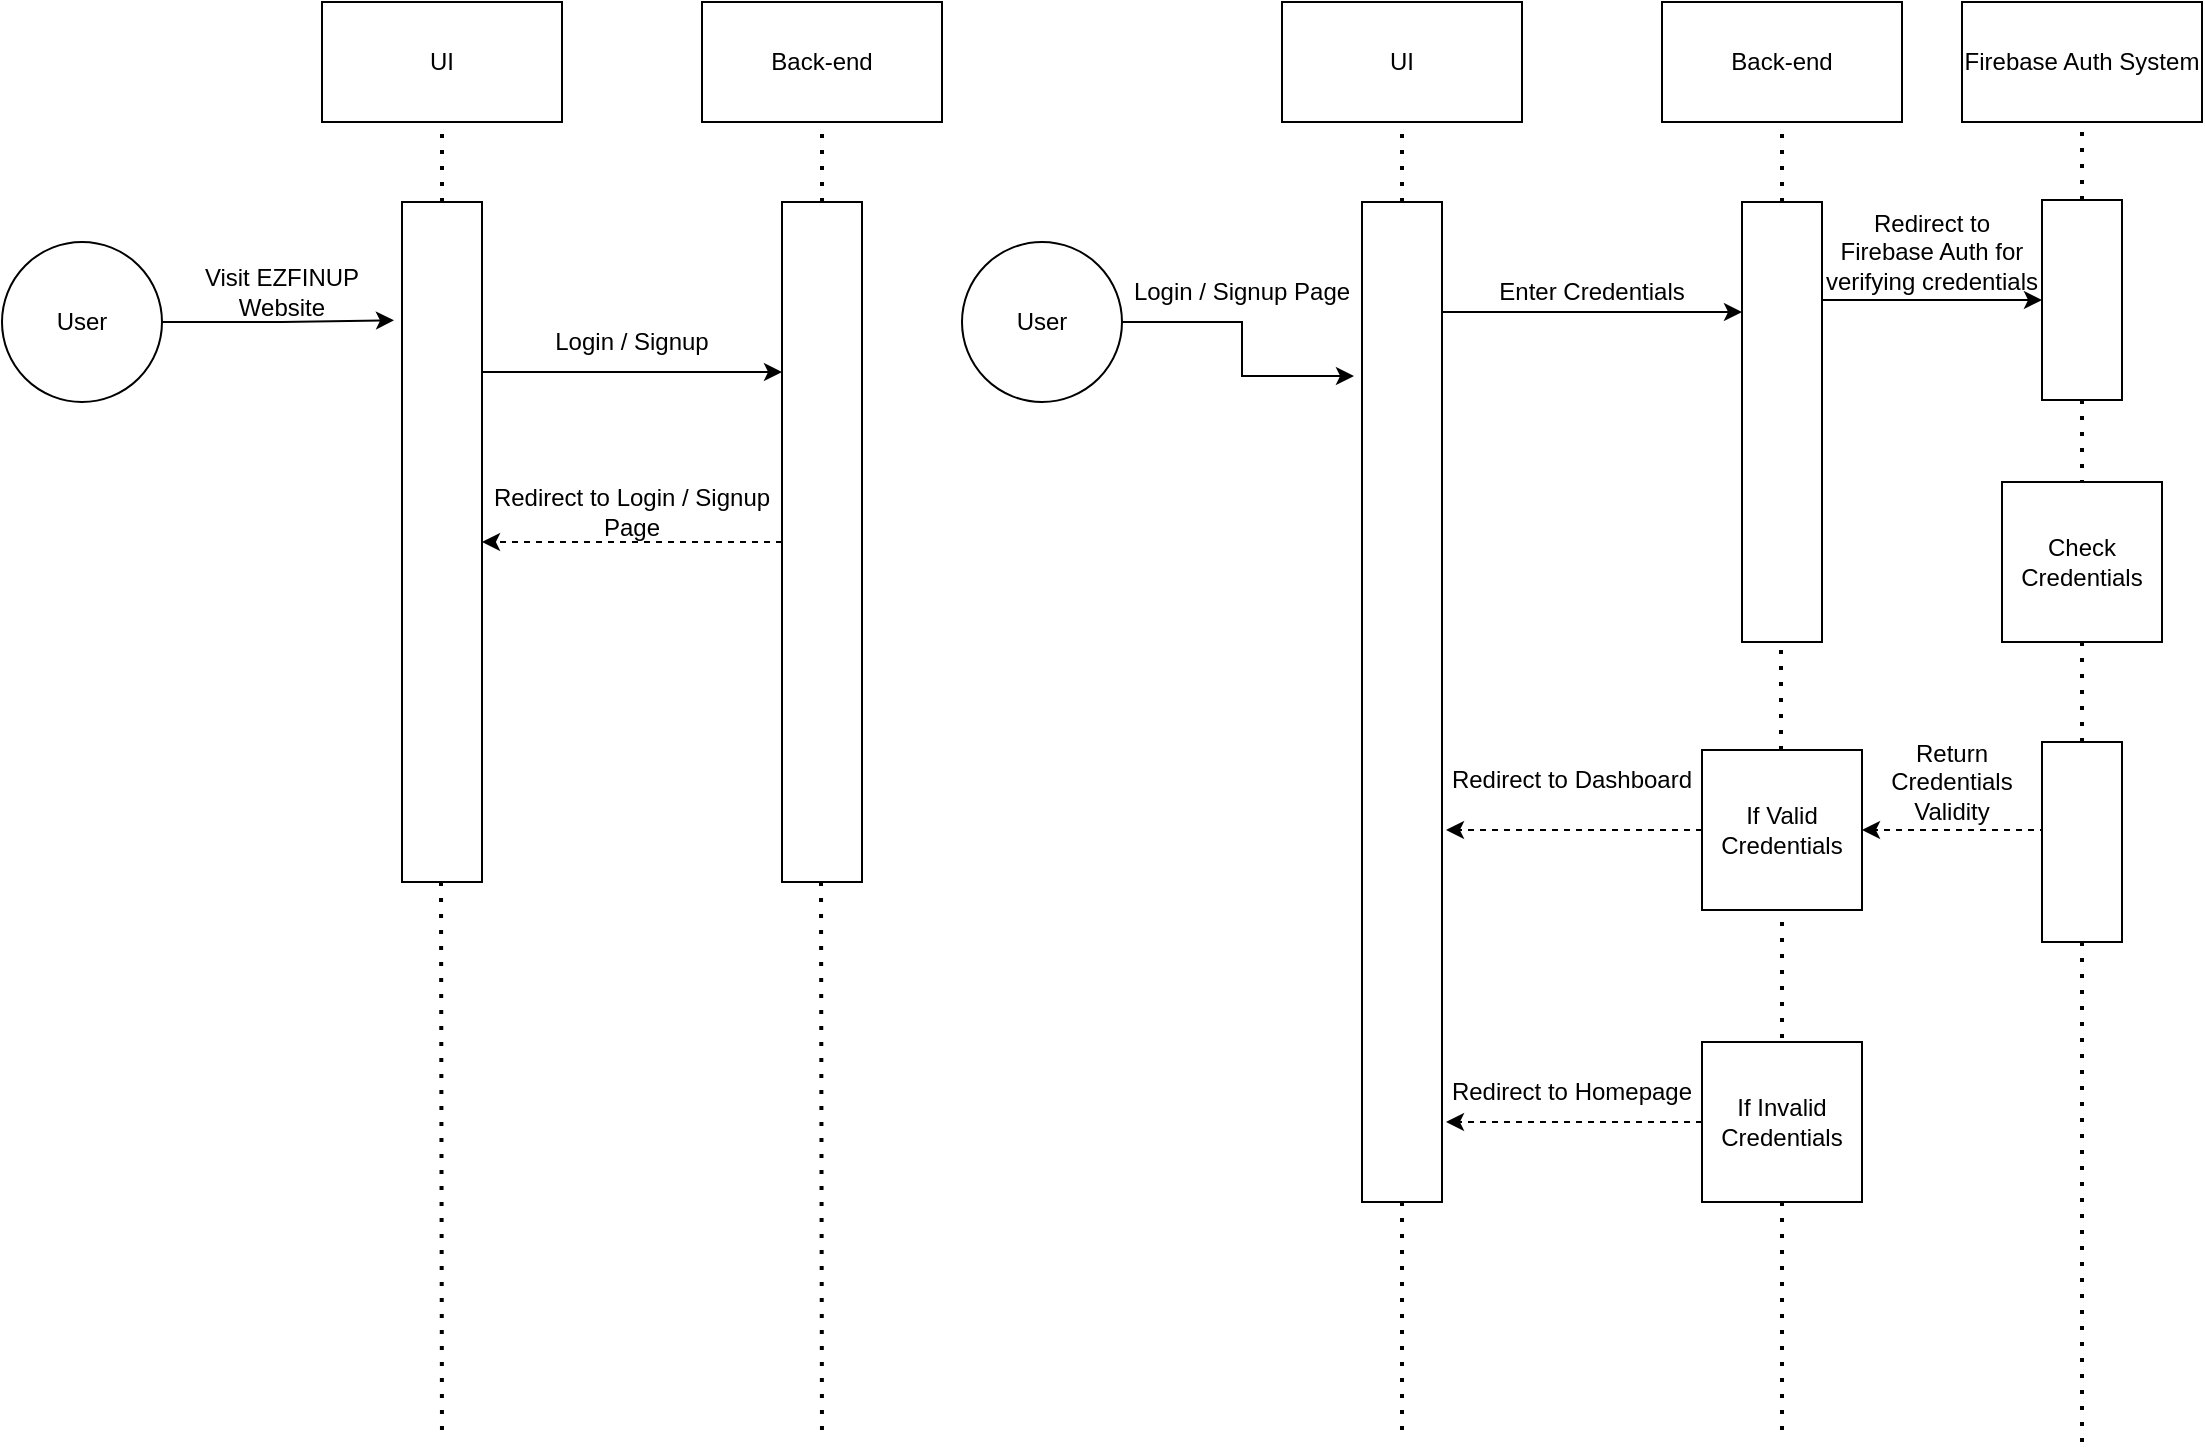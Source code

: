 <mxfile version="14.6.4" type="device" pages="3"><diagram id="YVi85XMB9HcHqDq-kvi_" name="Homepage and Login / Signup"><mxGraphModel dx="1298" dy="865" grid="1" gridSize="10" guides="1" tooltips="1" connect="1" arrows="1" fold="1" page="1" pageScale="1" pageWidth="1169" pageHeight="827" math="0" shadow="0"><root><mxCell id="0"/><mxCell id="1" parent="0"/><mxCell id="x1PuHi5cW7PGKA37U-5k-1" value="UI" style="rounded=0;whiteSpace=wrap;html=1;" vertex="1" parent="1"><mxGeometry x="200" y="40" width="120" height="60" as="geometry"/></mxCell><mxCell id="x1PuHi5cW7PGKA37U-5k-15" style="edgeStyle=orthogonalEdgeStyle;rounded=0;orthogonalLoop=1;jettySize=auto;html=1;exitX=0.25;exitY=0;exitDx=0;exitDy=0;entryX=0.25;entryY=1;entryDx=0;entryDy=0;" edge="1" parent="1" source="x1PuHi5cW7PGKA37U-5k-2" target="x1PuHi5cW7PGKA37U-5k-11"><mxGeometry relative="1" as="geometry"/></mxCell><mxCell id="x1PuHi5cW7PGKA37U-5k-2" value="" style="rounded=0;whiteSpace=wrap;html=1;rotation=90;" vertex="1" parent="1"><mxGeometry x="90" y="290" width="340" height="40" as="geometry"/></mxCell><mxCell id="x1PuHi5cW7PGKA37U-5k-5" value="" style="endArrow=none;dashed=1;html=1;dashPattern=1 3;strokeWidth=2;entryX=0.5;entryY=1;entryDx=0;entryDy=0;exitX=0;exitY=0.5;exitDx=0;exitDy=0;" edge="1" parent="1" source="x1PuHi5cW7PGKA37U-5k-2" target="x1PuHi5cW7PGKA37U-5k-1"><mxGeometry width="50" height="50" relative="1" as="geometry"><mxPoint x="235" y="150" as="sourcePoint"/><mxPoint x="285" y="100" as="targetPoint"/></mxGeometry></mxCell><mxCell id="x1PuHi5cW7PGKA37U-5k-6" value="" style="endArrow=none;dashed=1;html=1;dashPattern=1 3;strokeWidth=2;exitX=0;exitY=0.5;exitDx=0;exitDy=0;" edge="1" parent="1"><mxGeometry width="50" height="50" relative="1" as="geometry"><mxPoint x="259.5" y="480" as="sourcePoint"/><mxPoint x="260" y="760" as="targetPoint"/></mxGeometry></mxCell><mxCell id="x1PuHi5cW7PGKA37U-5k-8" style="edgeStyle=orthogonalEdgeStyle;rounded=0;orthogonalLoop=1;jettySize=auto;html=1;entryX=0.174;entryY=1.1;entryDx=0;entryDy=0;entryPerimeter=0;" edge="1" parent="1" source="x1PuHi5cW7PGKA37U-5k-7" target="x1PuHi5cW7PGKA37U-5k-2"><mxGeometry relative="1" as="geometry"/></mxCell><mxCell id="x1PuHi5cW7PGKA37U-5k-7" value="User" style="ellipse;whiteSpace=wrap;html=1;aspect=fixed;" vertex="1" parent="1"><mxGeometry x="40" y="160" width="80" height="80" as="geometry"/></mxCell><mxCell id="x1PuHi5cW7PGKA37U-5k-9" value="Visit EZFINUP Website" style="text;html=1;strokeColor=none;fillColor=none;align=center;verticalAlign=middle;whiteSpace=wrap;rounded=0;" vertex="1" parent="1"><mxGeometry x="120" y="170" width="120" height="30" as="geometry"/></mxCell><mxCell id="x1PuHi5cW7PGKA37U-5k-10" value="Back-end" style="rounded=0;whiteSpace=wrap;html=1;" vertex="1" parent="1"><mxGeometry x="390" y="40" width="120" height="60" as="geometry"/></mxCell><mxCell id="x1PuHi5cW7PGKA37U-5k-18" style="edgeStyle=orthogonalEdgeStyle;rounded=0;orthogonalLoop=1;jettySize=auto;html=1;entryX=0.5;entryY=0;entryDx=0;entryDy=0;dashed=1;" edge="1" parent="1" source="x1PuHi5cW7PGKA37U-5k-11" target="x1PuHi5cW7PGKA37U-5k-2"><mxGeometry relative="1" as="geometry"/></mxCell><mxCell id="x1PuHi5cW7PGKA37U-5k-11" value="" style="rounded=0;whiteSpace=wrap;html=1;rotation=90;" vertex="1" parent="1"><mxGeometry x="280" y="290" width="340" height="40" as="geometry"/></mxCell><mxCell id="x1PuHi5cW7PGKA37U-5k-12" value="" style="endArrow=none;dashed=1;html=1;dashPattern=1 3;strokeWidth=2;entryX=0.5;entryY=1;entryDx=0;entryDy=0;exitX=0;exitY=0.5;exitDx=0;exitDy=0;" edge="1" parent="1" source="x1PuHi5cW7PGKA37U-5k-11"><mxGeometry width="50" height="50" relative="1" as="geometry"><mxPoint x="425" y="150" as="sourcePoint"/><mxPoint x="450" y="100" as="targetPoint"/></mxGeometry></mxCell><mxCell id="x1PuHi5cW7PGKA37U-5k-13" value="" style="endArrow=none;dashed=1;html=1;dashPattern=1 3;strokeWidth=2;exitX=0;exitY=0.5;exitDx=0;exitDy=0;" edge="1" parent="1"><mxGeometry width="50" height="50" relative="1" as="geometry"><mxPoint x="449.5" y="480" as="sourcePoint"/><mxPoint x="450" y="760" as="targetPoint"/></mxGeometry></mxCell><mxCell id="x1PuHi5cW7PGKA37U-5k-17" value="Login / Signup" style="text;html=1;strokeColor=none;fillColor=none;align=center;verticalAlign=middle;whiteSpace=wrap;rounded=0;" vertex="1" parent="1"><mxGeometry x="310" y="200" width="90" height="20" as="geometry"/></mxCell><mxCell id="x1PuHi5cW7PGKA37U-5k-19" value="Redirect to Login / Signup Page" style="text;html=1;strokeColor=none;fillColor=none;align=center;verticalAlign=middle;whiteSpace=wrap;rounded=0;" vertex="1" parent="1"><mxGeometry x="280" y="280" width="150" height="30" as="geometry"/></mxCell><mxCell id="x1PuHi5cW7PGKA37U-5k-20" value="UI" style="rounded=0;whiteSpace=wrap;html=1;" vertex="1" parent="1"><mxGeometry x="680" y="40" width="120" height="60" as="geometry"/></mxCell><mxCell id="x1PuHi5cW7PGKA37U-5k-55" style="edgeStyle=orthogonalEdgeStyle;rounded=0;orthogonalLoop=1;jettySize=auto;html=1;exitX=0.25;exitY=0;exitDx=0;exitDy=0;entryX=0.25;entryY=1;entryDx=0;entryDy=0;" edge="1" parent="1" source="x1PuHi5cW7PGKA37U-5k-22" target="x1PuHi5cW7PGKA37U-5k-30"><mxGeometry relative="1" as="geometry"><Array as="points"><mxPoint x="760" y="195"/></Array></mxGeometry></mxCell><mxCell id="x1PuHi5cW7PGKA37U-5k-22" value="" style="rounded=0;whiteSpace=wrap;html=1;rotation=90;" vertex="1" parent="1"><mxGeometry x="490" y="370" width="500" height="40" as="geometry"/></mxCell><mxCell id="x1PuHi5cW7PGKA37U-5k-23" value="" style="endArrow=none;dashed=1;html=1;dashPattern=1 3;strokeWidth=2;entryX=0.5;entryY=1;entryDx=0;entryDy=0;exitX=0;exitY=0.5;exitDx=0;exitDy=0;" edge="1" parent="1" source="x1PuHi5cW7PGKA37U-5k-22" target="x1PuHi5cW7PGKA37U-5k-20"><mxGeometry width="50" height="50" relative="1" as="geometry"><mxPoint x="715" y="150" as="sourcePoint"/><mxPoint x="765" y="100" as="targetPoint"/></mxGeometry></mxCell><mxCell id="x1PuHi5cW7PGKA37U-5k-24" value="" style="endArrow=none;dashed=1;html=1;dashPattern=1 3;strokeWidth=2;" edge="1" parent="1"><mxGeometry width="50" height="50" relative="1" as="geometry"><mxPoint x="740" y="640" as="sourcePoint"/><mxPoint x="740" y="760" as="targetPoint"/></mxGeometry></mxCell><mxCell id="x1PuHi5cW7PGKA37U-5k-25" style="edgeStyle=orthogonalEdgeStyle;rounded=0;orthogonalLoop=1;jettySize=auto;html=1;entryX=0.174;entryY=1.1;entryDx=0;entryDy=0;entryPerimeter=0;" edge="1" parent="1" source="x1PuHi5cW7PGKA37U-5k-26" target="x1PuHi5cW7PGKA37U-5k-22"><mxGeometry relative="1" as="geometry"/></mxCell><mxCell id="x1PuHi5cW7PGKA37U-5k-26" value="User" style="ellipse;whiteSpace=wrap;html=1;aspect=fixed;" vertex="1" parent="1"><mxGeometry x="520" y="160" width="80" height="80" as="geometry"/></mxCell><mxCell id="x1PuHi5cW7PGKA37U-5k-27" value="Login / Signup Page" style="text;html=1;strokeColor=none;fillColor=none;align=center;verticalAlign=middle;whiteSpace=wrap;rounded=0;" vertex="1" parent="1"><mxGeometry x="600" y="170" width="120" height="30" as="geometry"/></mxCell><mxCell id="x1PuHi5cW7PGKA37U-5k-28" value="Back-end" style="rounded=0;whiteSpace=wrap;html=1;" vertex="1" parent="1"><mxGeometry x="870" y="40" width="120" height="60" as="geometry"/></mxCell><mxCell id="x1PuHi5cW7PGKA37U-5k-47" style="edgeStyle=orthogonalEdgeStyle;rounded=0;orthogonalLoop=1;jettySize=auto;html=1;exitX=0.25;exitY=0;exitDx=0;exitDy=0;entryX=0.5;entryY=1;entryDx=0;entryDy=0;" edge="1" parent="1" source="x1PuHi5cW7PGKA37U-5k-30" target="x1PuHi5cW7PGKA37U-5k-44"><mxGeometry relative="1" as="geometry"><Array as="points"><mxPoint x="950" y="189"/></Array></mxGeometry></mxCell><mxCell id="x1PuHi5cW7PGKA37U-5k-30" value="" style="rounded=0;whiteSpace=wrap;html=1;rotation=90;" vertex="1" parent="1"><mxGeometry x="820" y="230" width="220" height="40" as="geometry"/></mxCell><mxCell id="x1PuHi5cW7PGKA37U-5k-31" value="" style="endArrow=none;dashed=1;html=1;dashPattern=1 3;strokeWidth=2;entryX=0.5;entryY=1;entryDx=0;entryDy=0;exitX=0;exitY=0.5;exitDx=0;exitDy=0;" edge="1" parent="1" source="x1PuHi5cW7PGKA37U-5k-30"><mxGeometry width="50" height="50" relative="1" as="geometry"><mxPoint x="905" y="150" as="sourcePoint"/><mxPoint x="930" y="100" as="targetPoint"/></mxGeometry></mxCell><mxCell id="x1PuHi5cW7PGKA37U-5k-32" value="" style="endArrow=none;dashed=1;html=1;dashPattern=1 3;strokeWidth=2;exitX=0.5;exitY=1;exitDx=0;exitDy=0;startArrow=none;" edge="1" parent="1" source="x1PuHi5cW7PGKA37U-5k-60"><mxGeometry width="50" height="50" relative="1" as="geometry"><mxPoint x="929.5" y="480" as="sourcePoint"/><mxPoint x="930" y="760" as="targetPoint"/></mxGeometry></mxCell><mxCell id="x1PuHi5cW7PGKA37U-5k-33" value="Enter Credentials" style="text;html=1;strokeColor=none;fillColor=none;align=center;verticalAlign=middle;whiteSpace=wrap;rounded=0;" vertex="1" parent="1"><mxGeometry x="760" y="175" width="150" height="20" as="geometry"/></mxCell><mxCell id="x1PuHi5cW7PGKA37U-5k-34" value="Redirect to Dashboard" style="text;html=1;strokeColor=none;fillColor=none;align=center;verticalAlign=middle;whiteSpace=wrap;rounded=0;" vertex="1" parent="1"><mxGeometry x="760" y="414" width="130" height="30" as="geometry"/></mxCell><mxCell id="x1PuHi5cW7PGKA37U-5k-39" value="Check Credentials" style="whiteSpace=wrap;html=1;aspect=fixed;" vertex="1" parent="1"><mxGeometry x="1040" y="280" width="80" height="80" as="geometry"/></mxCell><mxCell id="x1PuHi5cW7PGKA37U-5k-40" value="Firebase Auth System" style="rounded=0;whiteSpace=wrap;html=1;" vertex="1" parent="1"><mxGeometry x="1020" y="40" width="120" height="60" as="geometry"/></mxCell><mxCell id="x1PuHi5cW7PGKA37U-5k-44" value="" style="rounded=0;whiteSpace=wrap;html=1;rotation=90;" vertex="1" parent="1"><mxGeometry x="1030" y="169" width="100" height="40" as="geometry"/></mxCell><mxCell id="x1PuHi5cW7PGKA37U-5k-45" value="" style="endArrow=none;dashed=1;html=1;dashPattern=1 3;strokeWidth=2;entryX=0.5;entryY=1;entryDx=0;entryDy=0;exitX=0;exitY=0.5;exitDx=0;exitDy=0;" edge="1" parent="1" source="x1PuHi5cW7PGKA37U-5k-44"><mxGeometry width="50" height="50" relative="1" as="geometry"><mxPoint x="1055" y="149" as="sourcePoint"/><mxPoint x="1080" y="99" as="targetPoint"/></mxGeometry></mxCell><mxCell id="x1PuHi5cW7PGKA37U-5k-46" value="" style="endArrow=none;dashed=1;html=1;dashPattern=1 3;strokeWidth=2;" edge="1" parent="1" source="x1PuHi5cW7PGKA37U-5k-44"><mxGeometry width="50" height="50" relative="1" as="geometry"><mxPoint x="1079.5" y="479" as="sourcePoint"/><mxPoint x="1080" y="280" as="targetPoint"/></mxGeometry></mxCell><mxCell id="x1PuHi5cW7PGKA37U-5k-48" value="Redirect to Firebase Auth for verifying credentials" style="text;html=1;strokeColor=none;fillColor=none;align=center;verticalAlign=middle;whiteSpace=wrap;rounded=0;" vertex="1" parent="1"><mxGeometry x="950" y="140" width="110" height="50" as="geometry"/></mxCell><mxCell id="x1PuHi5cW7PGKA37U-5k-49" value="" style="endArrow=none;dashed=1;html=1;dashPattern=1 3;strokeWidth=2;startArrow=none;" edge="1" parent="1" source="x1PuHi5cW7PGKA37U-5k-51"><mxGeometry width="50" height="50" relative="1" as="geometry"><mxPoint x="1080" y="760" as="sourcePoint"/><mxPoint x="1080" y="360" as="targetPoint"/></mxGeometry></mxCell><mxCell id="x1PuHi5cW7PGKA37U-5k-66" style="edgeStyle=orthogonalEdgeStyle;rounded=0;orthogonalLoop=1;jettySize=auto;html=1;exitX=1;exitY=1;exitDx=0;exitDy=0;entryX=1;entryY=0.5;entryDx=0;entryDy=0;dashed=1;" edge="1" parent="1" source="x1PuHi5cW7PGKA37U-5k-51" target="x1PuHi5cW7PGKA37U-5k-58"><mxGeometry relative="1" as="geometry"><Array as="points"><mxPoint x="1060" y="454"/></Array></mxGeometry></mxCell><mxCell id="x1PuHi5cW7PGKA37U-5k-51" value="" style="rounded=0;whiteSpace=wrap;html=1;rotation=90;" vertex="1" parent="1"><mxGeometry x="1030" y="440" width="100" height="40" as="geometry"/></mxCell><mxCell id="x1PuHi5cW7PGKA37U-5k-52" value="" style="endArrow=none;dashed=1;html=1;dashPattern=1 3;strokeWidth=2;" edge="1" parent="1" target="x1PuHi5cW7PGKA37U-5k-51"><mxGeometry width="50" height="50" relative="1" as="geometry"><mxPoint x="1080" y="760" as="sourcePoint"/><mxPoint x="1080" y="360" as="targetPoint"/></mxGeometry></mxCell><mxCell id="x1PuHi5cW7PGKA37U-5k-56" value="" style="endArrow=none;dashed=1;html=1;dashPattern=1 3;strokeWidth=2;startArrow=none;" edge="1" parent="1"><mxGeometry width="50" height="50" relative="1" as="geometry"><mxPoint x="929.5" y="414" as="sourcePoint"/><mxPoint x="929.5" y="364" as="targetPoint"/></mxGeometry></mxCell><mxCell id="x1PuHi5cW7PGKA37U-5k-62" style="edgeStyle=orthogonalEdgeStyle;rounded=0;orthogonalLoop=1;jettySize=auto;html=1;entryX=0.628;entryY=-0.05;entryDx=0;entryDy=0;entryPerimeter=0;dashed=1;" edge="1" parent="1" source="x1PuHi5cW7PGKA37U-5k-58" target="x1PuHi5cW7PGKA37U-5k-22"><mxGeometry relative="1" as="geometry"/></mxCell><mxCell id="x1PuHi5cW7PGKA37U-5k-58" value="If Valid Credentials" style="whiteSpace=wrap;html=1;aspect=fixed;" vertex="1" parent="1"><mxGeometry x="890" y="414" width="80" height="80" as="geometry"/></mxCell><mxCell id="x1PuHi5cW7PGKA37U-5k-63" style="edgeStyle=orthogonalEdgeStyle;rounded=0;orthogonalLoop=1;jettySize=auto;html=1;entryX=0.92;entryY=-0.05;entryDx=0;entryDy=0;entryPerimeter=0;dashed=1;" edge="1" parent="1" source="x1PuHi5cW7PGKA37U-5k-60" target="x1PuHi5cW7PGKA37U-5k-22"><mxGeometry relative="1" as="geometry"/></mxCell><mxCell id="x1PuHi5cW7PGKA37U-5k-60" value="If Invalid Credentials" style="whiteSpace=wrap;html=1;aspect=fixed;" vertex="1" parent="1"><mxGeometry x="890" y="560" width="80" height="80" as="geometry"/></mxCell><mxCell id="x1PuHi5cW7PGKA37U-5k-61" value="" style="endArrow=none;dashed=1;html=1;dashPattern=1 3;strokeWidth=2;" edge="1" parent="1" target="x1PuHi5cW7PGKA37U-5k-60"><mxGeometry width="50" height="50" relative="1" as="geometry"><mxPoint x="930" y="500" as="sourcePoint"/><mxPoint x="930" y="760" as="targetPoint"/></mxGeometry></mxCell><mxCell id="x1PuHi5cW7PGKA37U-5k-64" value="Redirect to Homepage" style="text;html=1;strokeColor=none;fillColor=none;align=center;verticalAlign=middle;whiteSpace=wrap;rounded=0;" vertex="1" parent="1"><mxGeometry x="760" y="570" width="130" height="30" as="geometry"/></mxCell><mxCell id="x1PuHi5cW7PGKA37U-5k-67" value="Return Credentials Validity" style="text;html=1;strokeColor=none;fillColor=none;align=center;verticalAlign=middle;whiteSpace=wrap;rounded=0;" vertex="1" parent="1"><mxGeometry x="970" y="410" width="90" height="40" as="geometry"/></mxCell></root></mxGraphModel></diagram><diagram id="GguaOZey8baDkj8ayzuI" name="Prediction and Algo Trading"><mxGraphModel dx="1298" dy="865" grid="1" gridSize="10" guides="1" tooltips="1" connect="1" arrows="1" fold="1" page="1" pageScale="1" pageWidth="1169" pageHeight="827" math="0" shadow="0"><root><mxCell id="IFcFAXbG1C8YIwhJbrFp-0"/><mxCell id="IFcFAXbG1C8YIwhJbrFp-1" parent="IFcFAXbG1C8YIwhJbrFp-0"/><mxCell id="AbUKdYQF5ldtf-9hFA9k-0" value="UI" style="rounded=0;whiteSpace=wrap;html=1;" vertex="1" parent="IFcFAXbG1C8YIwhJbrFp-1"><mxGeometry x="455" y="40" width="120" height="60" as="geometry"/></mxCell><mxCell id="Fp3b_P_7feBgzsVNESTA-17" style="edgeStyle=orthogonalEdgeStyle;rounded=0;orthogonalLoop=1;jettySize=auto;html=1;exitX=0.25;exitY=0;exitDx=0;exitDy=0;entryX=0.25;entryY=1;entryDx=0;entryDy=0;" edge="1" parent="IFcFAXbG1C8YIwhJbrFp-1" source="AbUKdYQF5ldtf-9hFA9k-2" target="AbUKdYQF5ldtf-9hFA9k-10"><mxGeometry relative="1" as="geometry"><Array as="points"><mxPoint x="535" y="264"/></Array></mxGeometry></mxCell><mxCell id="AbUKdYQF5ldtf-9hFA9k-2" value="" style="rounded=0;whiteSpace=wrap;html=1;rotation=90;" vertex="1" parent="IFcFAXbG1C8YIwhJbrFp-1"><mxGeometry x="265" y="370" width="500" height="40" as="geometry"/></mxCell><mxCell id="AbUKdYQF5ldtf-9hFA9k-3" value="" style="endArrow=none;dashed=1;html=1;dashPattern=1 3;strokeWidth=2;entryX=0.5;entryY=1;entryDx=0;entryDy=0;exitX=0;exitY=0.5;exitDx=0;exitDy=0;" edge="1" parent="IFcFAXbG1C8YIwhJbrFp-1" source="AbUKdYQF5ldtf-9hFA9k-2" target="AbUKdYQF5ldtf-9hFA9k-0"><mxGeometry width="50" height="50" relative="1" as="geometry"><mxPoint x="490" y="150" as="sourcePoint"/><mxPoint x="540" y="100" as="targetPoint"/></mxGeometry></mxCell><mxCell id="AbUKdYQF5ldtf-9hFA9k-4" value="" style="endArrow=none;dashed=1;html=1;dashPattern=1 3;strokeWidth=2;" edge="1" parent="IFcFAXbG1C8YIwhJbrFp-1"><mxGeometry width="50" height="50" relative="1" as="geometry"><mxPoint x="515" y="640" as="sourcePoint"/><mxPoint x="515" y="760" as="targetPoint"/></mxGeometry></mxCell><mxCell id="AbUKdYQF5ldtf-9hFA9k-33" style="edgeStyle=orthogonalEdgeStyle;rounded=0;orthogonalLoop=1;jettySize=auto;html=1;entryX=0.25;entryY=1;entryDx=0;entryDy=0;" edge="1" parent="IFcFAXbG1C8YIwhJbrFp-1" source="AbUKdYQF5ldtf-9hFA9k-6" target="AbUKdYQF5ldtf-9hFA9k-2"><mxGeometry relative="1" as="geometry"><Array as="points"><mxPoint x="310" y="265"/><mxPoint x="310" y="265"/></Array></mxGeometry></mxCell><mxCell id="AbUKdYQF5ldtf-9hFA9k-6" value="User" style="ellipse;whiteSpace=wrap;html=1;aspect=fixed;" vertex="1" parent="IFcFAXbG1C8YIwhJbrFp-1"><mxGeometry x="170" y="220" width="80" height="80" as="geometry"/></mxCell><mxCell id="AbUKdYQF5ldtf-9hFA9k-7" value="Dashboard" style="text;html=1;strokeColor=none;fillColor=none;align=center;verticalAlign=middle;whiteSpace=wrap;rounded=0;" vertex="1" parent="IFcFAXbG1C8YIwhJbrFp-1"><mxGeometry x="260" y="235" width="220" height="30" as="geometry"/></mxCell><mxCell id="AbUKdYQF5ldtf-9hFA9k-8" value="Back-end" style="rounded=0;whiteSpace=wrap;html=1;" vertex="1" parent="IFcFAXbG1C8YIwhJbrFp-1"><mxGeometry x="645" y="40" width="120" height="60" as="geometry"/></mxCell><mxCell id="AbUKdYQF5ldtf-9hFA9k-9" style="edgeStyle=orthogonalEdgeStyle;rounded=0;orthogonalLoop=1;jettySize=auto;html=1;exitX=0.25;exitY=0;exitDx=0;exitDy=0;entryX=0.5;entryY=1;entryDx=0;entryDy=0;" edge="1" parent="IFcFAXbG1C8YIwhJbrFp-1" source="AbUKdYQF5ldtf-9hFA9k-10" target="AbUKdYQF5ldtf-9hFA9k-16"><mxGeometry relative="1" as="geometry"><Array as="points"><mxPoint x="725" y="189"/></Array></mxGeometry></mxCell><mxCell id="Fp3b_P_7feBgzsVNESTA-23" style="edgeStyle=orthogonalEdgeStyle;rounded=0;orthogonalLoop=1;jettySize=auto;html=1;exitX=0.75;exitY=1;exitDx=0;exitDy=0;entryX=0.75;entryY=0;entryDx=0;entryDy=0;dashed=1;" edge="1" parent="IFcFAXbG1C8YIwhJbrFp-1" source="AbUKdYQF5ldtf-9hFA9k-10" target="AbUKdYQF5ldtf-9hFA9k-2"><mxGeometry relative="1" as="geometry"><Array as="points"><mxPoint x="685" y="515"/></Array></mxGeometry></mxCell><mxCell id="Fp3b_P_7feBgzsVNESTA-24" style="edgeStyle=orthogonalEdgeStyle;rounded=0;orthogonalLoop=1;jettySize=auto;html=1;entryX=0.5;entryY=0;entryDx=0;entryDy=0;dashed=1;" edge="1" parent="IFcFAXbG1C8YIwhJbrFp-1" source="AbUKdYQF5ldtf-9hFA9k-10" target="AbUKdYQF5ldtf-9hFA9k-2"><mxGeometry relative="1" as="geometry"><Array as="points"/></mxGeometry></mxCell><mxCell id="AbUKdYQF5ldtf-9hFA9k-10" value="" style="rounded=0;whiteSpace=wrap;html=1;rotation=90;" vertex="1" parent="IFcFAXbG1C8YIwhJbrFp-1"><mxGeometry x="457.5" y="367.5" width="495" height="40" as="geometry"/></mxCell><mxCell id="AbUKdYQF5ldtf-9hFA9k-11" value="" style="endArrow=none;dashed=1;html=1;dashPattern=1 3;strokeWidth=2;entryX=0.5;entryY=1;entryDx=0;entryDy=0;exitX=0;exitY=0.5;exitDx=0;exitDy=0;" edge="1" parent="IFcFAXbG1C8YIwhJbrFp-1" source="AbUKdYQF5ldtf-9hFA9k-10"><mxGeometry width="50" height="50" relative="1" as="geometry"><mxPoint x="680" y="150" as="sourcePoint"/><mxPoint x="705" y="100" as="targetPoint"/></mxGeometry></mxCell><mxCell id="AbUKdYQF5ldtf-9hFA9k-13" value="Select a Stock for Prediction" style="text;html=1;strokeColor=none;fillColor=none;align=center;verticalAlign=middle;whiteSpace=wrap;rounded=0;" vertex="1" parent="IFcFAXbG1C8YIwhJbrFp-1"><mxGeometry x="530" y="235" width="150" height="25" as="geometry"/></mxCell><mxCell id="AbUKdYQF5ldtf-9hFA9k-15" value="Predict Stock Price" style="whiteSpace=wrap;html=1;aspect=fixed;" vertex="1" parent="IFcFAXbG1C8YIwhJbrFp-1"><mxGeometry x="815" y="280" width="80" height="80" as="geometry"/></mxCell><mxCell id="AbUKdYQF5ldtf-9hFA9k-16" value="" style="rounded=0;whiteSpace=wrap;html=1;rotation=90;" vertex="1" parent="IFcFAXbG1C8YIwhJbrFp-1"><mxGeometry x="805" y="169" width="100" height="40" as="geometry"/></mxCell><mxCell id="AbUKdYQF5ldtf-9hFA9k-17" value="" style="endArrow=none;dashed=1;html=1;dashPattern=1 3;strokeWidth=2;entryX=0.5;entryY=1;entryDx=0;entryDy=0;exitX=0;exitY=0.5;exitDx=0;exitDy=0;" edge="1" parent="IFcFAXbG1C8YIwhJbrFp-1" source="AbUKdYQF5ldtf-9hFA9k-16"><mxGeometry width="50" height="50" relative="1" as="geometry"><mxPoint x="830" y="149" as="sourcePoint"/><mxPoint x="855" y="99" as="targetPoint"/></mxGeometry></mxCell><mxCell id="AbUKdYQF5ldtf-9hFA9k-18" value="" style="endArrow=none;dashed=1;html=1;dashPattern=1 3;strokeWidth=2;" edge="1" parent="IFcFAXbG1C8YIwhJbrFp-1" source="AbUKdYQF5ldtf-9hFA9k-16"><mxGeometry width="50" height="50" relative="1" as="geometry"><mxPoint x="854.5" y="479" as="sourcePoint"/><mxPoint x="855" y="280" as="targetPoint"/></mxGeometry></mxCell><mxCell id="AbUKdYQF5ldtf-9hFA9k-19" value="Send Stock Symbol for Prediction" style="text;html=1;strokeColor=none;fillColor=none;align=center;verticalAlign=middle;whiteSpace=wrap;rounded=0;" vertex="1" parent="IFcFAXbG1C8YIwhJbrFp-1"><mxGeometry x="725" y="140" width="110" height="50" as="geometry"/></mxCell><mxCell id="AbUKdYQF5ldtf-9hFA9k-20" value="" style="endArrow=none;dashed=1;html=1;dashPattern=1 3;strokeWidth=2;startArrow=none;" edge="1" parent="IFcFAXbG1C8YIwhJbrFp-1" source="AbUKdYQF5ldtf-9hFA9k-22"><mxGeometry width="50" height="50" relative="1" as="geometry"><mxPoint x="855" y="760" as="sourcePoint"/><mxPoint x="855" y="360" as="targetPoint"/></mxGeometry></mxCell><mxCell id="Fp3b_P_7feBgzsVNESTA-19" style="edgeStyle=orthogonalEdgeStyle;rounded=0;orthogonalLoop=1;jettySize=auto;html=1;entryX=0.5;entryY=0;entryDx=0;entryDy=0;dashed=1;" edge="1" parent="IFcFAXbG1C8YIwhJbrFp-1" source="AbUKdYQF5ldtf-9hFA9k-22" target="AbUKdYQF5ldtf-9hFA9k-10"><mxGeometry relative="1" as="geometry"><Array as="points"><mxPoint x="760" y="460"/><mxPoint x="760" y="388"/></Array></mxGeometry></mxCell><mxCell id="AbUKdYQF5ldtf-9hFA9k-22" value="" style="rounded=0;whiteSpace=wrap;html=1;rotation=90;" vertex="1" parent="IFcFAXbG1C8YIwhJbrFp-1"><mxGeometry x="805" y="440" width="100" height="40" as="geometry"/></mxCell><mxCell id="AbUKdYQF5ldtf-9hFA9k-23" value="" style="endArrow=none;dashed=1;html=1;dashPattern=1 3;strokeWidth=2;" edge="1" parent="IFcFAXbG1C8YIwhJbrFp-1" target="AbUKdYQF5ldtf-9hFA9k-22"><mxGeometry width="50" height="50" relative="1" as="geometry"><mxPoint x="855" y="760" as="sourcePoint"/><mxPoint x="855" y="360" as="targetPoint"/></mxGeometry></mxCell><mxCell id="AbUKdYQF5ldtf-9hFA9k-24" value="" style="endArrow=none;dashed=1;html=1;dashPattern=1 3;strokeWidth=2;startArrow=none;" edge="1" parent="IFcFAXbG1C8YIwhJbrFp-1"><mxGeometry width="50" height="50" relative="1" as="geometry"><mxPoint x="705" y="760" as="sourcePoint"/><mxPoint x="704.5" y="640" as="targetPoint"/></mxGeometry></mxCell><mxCell id="AbUKdYQF5ldtf-9hFA9k-31" value="Return Stock Price JSON" style="text;html=1;strokeColor=none;fillColor=none;align=center;verticalAlign=middle;whiteSpace=wrap;rounded=0;" vertex="1" parent="IFcFAXbG1C8YIwhJbrFp-1"><mxGeometry x="760" y="420" width="75" height="40" as="geometry"/></mxCell><mxCell id="Fp3b_P_7feBgzsVNESTA-0" value="Prediction Server" style="rounded=0;whiteSpace=wrap;html=1;" vertex="1" parent="IFcFAXbG1C8YIwhJbrFp-1"><mxGeometry x="795" y="40" width="120" height="60" as="geometry"/></mxCell><mxCell id="Fp3b_P_7feBgzsVNESTA-20" style="edgeStyle=orthogonalEdgeStyle;rounded=0;orthogonalLoop=1;jettySize=auto;html=1;exitX=1;exitY=1;exitDx=0;exitDy=0;entryX=0.75;entryY=0;entryDx=0;entryDy=0;dashed=1;" edge="1" parent="IFcFAXbG1C8YIwhJbrFp-1" source="Fp3b_P_7feBgzsVNESTA-4" target="AbUKdYQF5ldtf-9hFA9k-10"><mxGeometry relative="1" as="geometry"><Array as="points"><mxPoint x="990" y="664"/><mxPoint x="800" y="664"/><mxPoint x="800" y="511"/></Array></mxGeometry></mxCell><mxCell id="Fp3b_P_7feBgzsVNESTA-4" value="" style="rounded=0;whiteSpace=wrap;html=1;rotation=90;" vertex="1" parent="IFcFAXbG1C8YIwhJbrFp-1"><mxGeometry x="757.5" y="371.5" width="505" height="40" as="geometry"/></mxCell><mxCell id="Fp3b_P_7feBgzsVNESTA-5" value="" style="endArrow=none;dashed=1;html=1;dashPattern=1 3;strokeWidth=2;entryX=0.5;entryY=1;entryDx=0;entryDy=0;exitX=0;exitY=0.5;exitDx=0;exitDy=0;" edge="1" parent="IFcFAXbG1C8YIwhJbrFp-1" source="Fp3b_P_7feBgzsVNESTA-4"><mxGeometry width="50" height="50" relative="1" as="geometry"><mxPoint x="985" y="149" as="sourcePoint"/><mxPoint x="1010" y="99" as="targetPoint"/></mxGeometry></mxCell><mxCell id="Fp3b_P_7feBgzsVNESTA-9" value="" style="endArrow=none;dashed=1;html=1;dashPattern=1 3;strokeWidth=2;" edge="1" parent="IFcFAXbG1C8YIwhJbrFp-1"><mxGeometry width="50" height="50" relative="1" as="geometry"><mxPoint x="1010" y="760" as="sourcePoint"/><mxPoint x="1010" y="640" as="targetPoint"/></mxGeometry></mxCell><mxCell id="Fp3b_P_7feBgzsVNESTA-10" value="Algo Trading Strategies Server" style="rounded=0;whiteSpace=wrap;html=1;" vertex="1" parent="IFcFAXbG1C8YIwhJbrFp-1"><mxGeometry x="950" y="40" width="120" height="60" as="geometry"/></mxCell><mxCell id="4cTancBlxrULJ1ZrWRqO-0" style="edgeStyle=orthogonalEdgeStyle;rounded=0;orthogonalLoop=1;jettySize=auto;html=1;exitX=0;exitY=1;exitDx=0;exitDy=0;entryX=0.25;entryY=1;entryDx=0;entryDy=0;" edge="1" parent="IFcFAXbG1C8YIwhJbrFp-1" source="Fp3b_P_7feBgzsVNESTA-14" target="Fp3b_P_7feBgzsVNESTA-4"><mxGeometry relative="1" as="geometry"><Array as="points"><mxPoint x="820" y="265"/><mxPoint x="820" y="265"/></Array></mxGeometry></mxCell><mxCell id="Fp3b_P_7feBgzsVNESTA-14" value="Send Stock Symbol for Algo Trading Strategies&amp;nbsp;" style="text;html=1;strokeColor=none;fillColor=none;align=center;verticalAlign=middle;whiteSpace=wrap;rounded=0;" vertex="1" parent="IFcFAXbG1C8YIwhJbrFp-1"><mxGeometry x="725" y="215" width="110" height="50" as="geometry"/></mxCell><mxCell id="Fp3b_P_7feBgzsVNESTA-21" value="Return Buy and Sell Points JSON" style="text;html=1;strokeColor=none;fillColor=none;align=center;verticalAlign=middle;whiteSpace=wrap;rounded=0;" vertex="1" parent="IFcFAXbG1C8YIwhJbrFp-1"><mxGeometry x="860" y="620" width="120" height="40" as="geometry"/></mxCell><mxCell id="Fp3b_P_7feBgzsVNESTA-25" value="Render Chart for User" style="text;html=1;strokeColor=none;fillColor=none;align=center;verticalAlign=middle;whiteSpace=wrap;rounded=0;" vertex="1" parent="IFcFAXbG1C8YIwhJbrFp-1"><mxGeometry x="540" y="350" width="140" height="40" as="geometry"/></mxCell><mxCell id="Fp3b_P_7feBgzsVNESTA-26" value="Render Chart for User" style="text;html=1;strokeColor=none;fillColor=none;align=center;verticalAlign=middle;whiteSpace=wrap;rounded=0;" vertex="1" parent="IFcFAXbG1C8YIwhJbrFp-1"><mxGeometry x="540" y="470" width="140" height="40" as="geometry"/></mxCell></root></mxGraphModel></diagram><diagram id="dtulgN9hKUyw794S8Dgz" name="News"><mxGraphModel dx="1298" dy="865" grid="1" gridSize="10" guides="1" tooltips="1" connect="1" arrows="1" fold="1" page="1" pageScale="1" pageWidth="1169" pageHeight="827" math="0" shadow="0"><root><mxCell id="EkXfXaMSYKuBskGxTbS7-0"/><mxCell id="EkXfXaMSYKuBskGxTbS7-1" parent="EkXfXaMSYKuBskGxTbS7-0"/><mxCell id="SNlTZ7ECSyy8HipuoGEy-0" value="UI" style="rounded=0;whiteSpace=wrap;html=1;" vertex="1" parent="EkXfXaMSYKuBskGxTbS7-1"><mxGeometry x="455" y="40" width="120" height="60" as="geometry"/></mxCell><mxCell id="SNlTZ7ECSyy8HipuoGEy-1" style="edgeStyle=orthogonalEdgeStyle;rounded=0;orthogonalLoop=1;jettySize=auto;html=1;exitX=0.25;exitY=0;exitDx=0;exitDy=0;entryX=0.25;entryY=1;entryDx=0;entryDy=0;" edge="1" parent="EkXfXaMSYKuBskGxTbS7-1" source="SNlTZ7ECSyy8HipuoGEy-2" target="SNlTZ7ECSyy8HipuoGEy-10"><mxGeometry relative="1" as="geometry"/></mxCell><mxCell id="SNlTZ7ECSyy8HipuoGEy-2" value="" style="rounded=0;whiteSpace=wrap;html=1;rotation=90;" vertex="1" parent="EkXfXaMSYKuBskGxTbS7-1"><mxGeometry x="345" y="290" width="340" height="40" as="geometry"/></mxCell><mxCell id="SNlTZ7ECSyy8HipuoGEy-3" value="" style="endArrow=none;dashed=1;html=1;dashPattern=1 3;strokeWidth=2;entryX=0.5;entryY=1;entryDx=0;entryDy=0;exitX=0;exitY=0.5;exitDx=0;exitDy=0;" edge="1" parent="EkXfXaMSYKuBskGxTbS7-1" source="SNlTZ7ECSyy8HipuoGEy-2" target="SNlTZ7ECSyy8HipuoGEy-0"><mxGeometry width="50" height="50" relative="1" as="geometry"><mxPoint x="490" y="150" as="sourcePoint"/><mxPoint x="540" y="100" as="targetPoint"/></mxGeometry></mxCell><mxCell id="SNlTZ7ECSyy8HipuoGEy-4" value="" style="endArrow=none;dashed=1;html=1;dashPattern=1 3;strokeWidth=2;exitX=0;exitY=0.5;exitDx=0;exitDy=0;" edge="1" parent="EkXfXaMSYKuBskGxTbS7-1"><mxGeometry width="50" height="50" relative="1" as="geometry"><mxPoint x="514.5" y="480" as="sourcePoint"/><mxPoint x="515" y="760" as="targetPoint"/></mxGeometry></mxCell><mxCell id="SNlTZ7ECSyy8HipuoGEy-5" style="edgeStyle=orthogonalEdgeStyle;rounded=0;orthogonalLoop=1;jettySize=auto;html=1;entryX=0.174;entryY=1.1;entryDx=0;entryDy=0;entryPerimeter=0;" edge="1" parent="EkXfXaMSYKuBskGxTbS7-1" source="SNlTZ7ECSyy8HipuoGEy-6" target="SNlTZ7ECSyy8HipuoGEy-2"><mxGeometry relative="1" as="geometry"/></mxCell><mxCell id="SNlTZ7ECSyy8HipuoGEy-6" value="User" style="ellipse;whiteSpace=wrap;html=1;aspect=fixed;" vertex="1" parent="EkXfXaMSYKuBskGxTbS7-1"><mxGeometry x="295" y="160" width="80" height="80" as="geometry"/></mxCell><mxCell id="SNlTZ7ECSyy8HipuoGEy-7" value="News Page" style="text;html=1;strokeColor=none;fillColor=none;align=center;verticalAlign=middle;whiteSpace=wrap;rounded=0;" vertex="1" parent="EkXfXaMSYKuBskGxTbS7-1"><mxGeometry x="375" y="170" width="120" height="30" as="geometry"/></mxCell><mxCell id="SNlTZ7ECSyy8HipuoGEy-8" value="Back-end" style="rounded=0;whiteSpace=wrap;html=1;" vertex="1" parent="EkXfXaMSYKuBskGxTbS7-1"><mxGeometry x="645" y="40" width="120" height="60" as="geometry"/></mxCell><mxCell id="SNlTZ7ECSyy8HipuoGEy-9" style="edgeStyle=orthogonalEdgeStyle;rounded=0;orthogonalLoop=1;jettySize=auto;html=1;entryX=0.5;entryY=0;entryDx=0;entryDy=0;dashed=1;" edge="1" parent="EkXfXaMSYKuBskGxTbS7-1" source="SNlTZ7ECSyy8HipuoGEy-10" target="SNlTZ7ECSyy8HipuoGEy-2"><mxGeometry relative="1" as="geometry"/></mxCell><mxCell id="SNlTZ7ECSyy8HipuoGEy-10" value="" style="rounded=0;whiteSpace=wrap;html=1;rotation=90;" vertex="1" parent="EkXfXaMSYKuBskGxTbS7-1"><mxGeometry x="535" y="290" width="340" height="40" as="geometry"/></mxCell><mxCell id="SNlTZ7ECSyy8HipuoGEy-11" value="" style="endArrow=none;dashed=1;html=1;dashPattern=1 3;strokeWidth=2;entryX=0.5;entryY=1;entryDx=0;entryDy=0;exitX=0;exitY=0.5;exitDx=0;exitDy=0;" edge="1" parent="EkXfXaMSYKuBskGxTbS7-1" source="SNlTZ7ECSyy8HipuoGEy-10"><mxGeometry width="50" height="50" relative="1" as="geometry"><mxPoint x="680" y="150" as="sourcePoint"/><mxPoint x="705" y="100" as="targetPoint"/></mxGeometry></mxCell><mxCell id="SNlTZ7ECSyy8HipuoGEy-12" value="" style="endArrow=none;dashed=1;html=1;dashPattern=1 3;strokeWidth=2;exitX=0;exitY=0.5;exitDx=0;exitDy=0;" edge="1" parent="EkXfXaMSYKuBskGxTbS7-1"><mxGeometry width="50" height="50" relative="1" as="geometry"><mxPoint x="704.5" y="480" as="sourcePoint"/><mxPoint x="705" y="760" as="targetPoint"/></mxGeometry></mxCell><mxCell id="SNlTZ7ECSyy8HipuoGEy-13" value="Request Stock News" style="text;html=1;strokeColor=none;fillColor=none;align=center;verticalAlign=middle;whiteSpace=wrap;rounded=0;" vertex="1" parent="EkXfXaMSYKuBskGxTbS7-1"><mxGeometry x="535" y="200" width="140" height="20" as="geometry"/></mxCell><mxCell id="SNlTZ7ECSyy8HipuoGEy-14" value="Return all News Data" style="text;html=1;strokeColor=none;fillColor=none;align=center;verticalAlign=middle;whiteSpace=wrap;rounded=0;" vertex="1" parent="EkXfXaMSYKuBskGxTbS7-1"><mxGeometry x="535" y="280" width="150" height="30" as="geometry"/></mxCell></root></mxGraphModel></diagram></mxfile>
